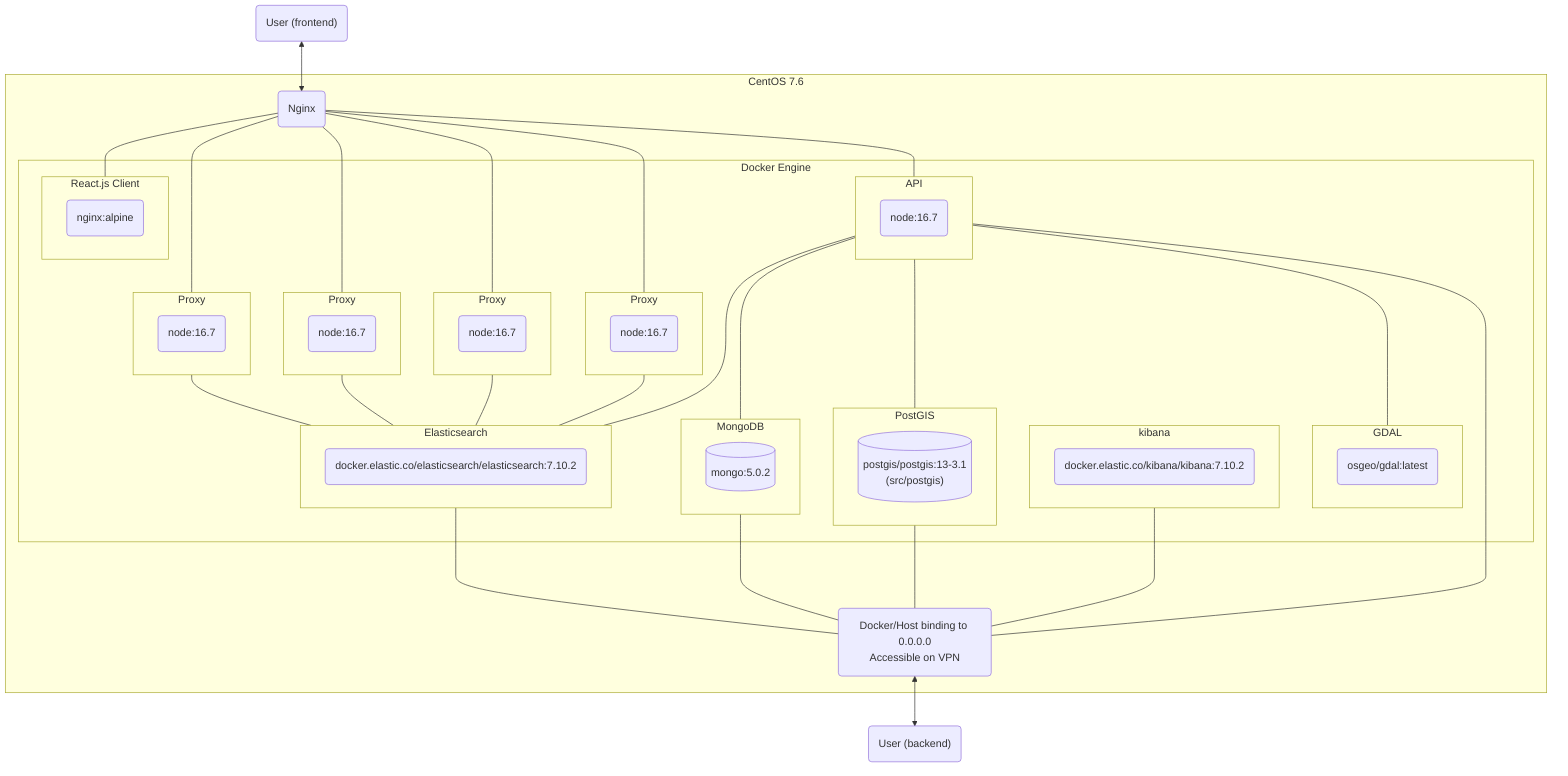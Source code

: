 flowchart TD

    User("User (frontend)") <--> nginx

    %% CentOS boundary
    subgraph CentOS_boundary ["CentOS 7.6"]

        nginx(Nginx)
        nginx --- client_container
        nginx --- proxy_container_1
        nginx --- proxy_container_2
        nginx --- proxy_container_3
        nginx --- proxy_container_4
        proxy_container_1 --- es_container
        proxy_container_2 --- es_container
        proxy_container_3 --- es_container
        proxy_container_4 --- es_container
        nginx --- api_container

        %% Docker Engine boundary
        subgraph Docker_boundary ["Docker Engine"]

            %% Docker container boundaries
            subgraph client_container [React.js Client]
                client("nginx:alpine")
            end
            subgraph api_container [API]
                api("node:16.7")
            end
            subgraph proxy_container_1 [Proxy]
                ClientProxy2("node:16.7")
            end     
            subgraph proxy_container_2 [Proxy]
                ClientProxy3("node:16.7")
            end    
            subgraph proxy_container_3 [Proxy]
                ClientProxy4("node:16.7")
            end
            subgraph proxy_container_4 [Proxy]
                ApiProxy("node:16.7")
            end
            subgraph es_container ["Elasticsearch"]
                Elasticsearch(docker.elastic.co/elasticsearch/elasticsearch:7.10.2)
            end
            subgraph kibana_container[kibana]
                Kibana("docker.elastic.co/kibana/kibana:7.10.2")
            end
            subgraph mongo_container [MongoDB]
                Mongo[("mongo:5.0.2")]
            end    
            subgraph postgis_container [PostGIS]
                PostGIS[("postgis/postgis:13-3.1<br />(src/postgis)")]
            end
            subgraph gdal_container [GDAL]
                GDAL("osgeo/gdal:latest")
            end

            %% Topology
            api_container ---- es_container
            api_container ---- mongo_container
            api_container ---- postgis_container
            api_container ---- gdal_container

        end
            
        docker_interface("Docker/Host binding to 0.0.0.0<br />Accessible on VPN")
        api_container --- docker_interface
        mongo_container ---- docker_interface
        postgis_container ---- docker_interface
        es_container --- docker_interface
        kibana_container --- docker_interface
    end

    docker_interface <--> User2("User (backend)")